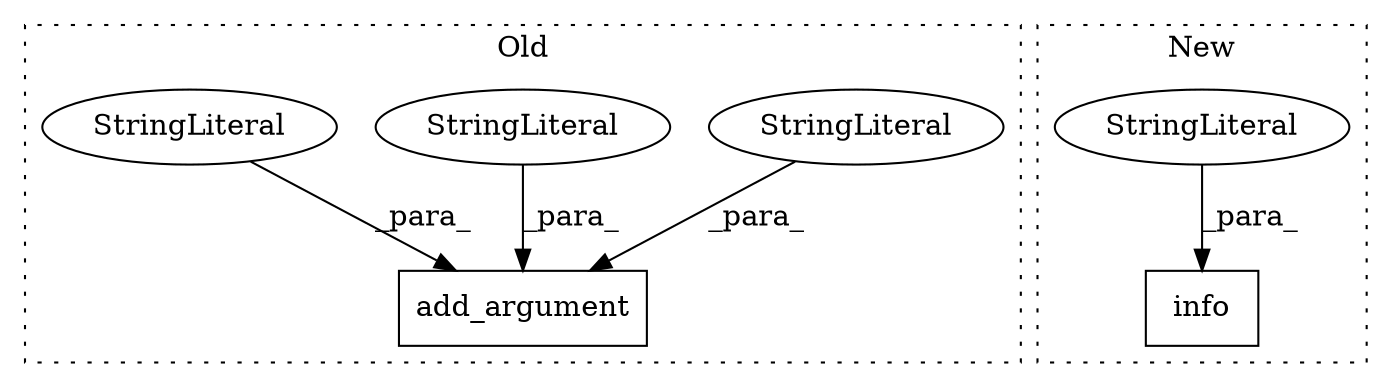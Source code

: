 digraph G {
subgraph cluster0 {
1 [label="add_argument" a="32" s="7243,7331" l="13,1" shape="box"];
3 [label="StringLiteral" a="45" s="7265" l="14" shape="ellipse"];
4 [label="StringLiteral" a="45" s="7280" l="12" shape="ellipse"];
6 [label="StringLiteral" a="45" s="7256" l="8" shape="ellipse"];
label = "Old";
style="dotted";
}
subgraph cluster1 {
2 [label="info" a="32" s="10107,10151" l="5,1" shape="box"];
5 [label="StringLiteral" a="45" s="10112" l="22" shape="ellipse"];
label = "New";
style="dotted";
}
3 -> 1 [label="_para_"];
4 -> 1 [label="_para_"];
5 -> 2 [label="_para_"];
6 -> 1 [label="_para_"];
}